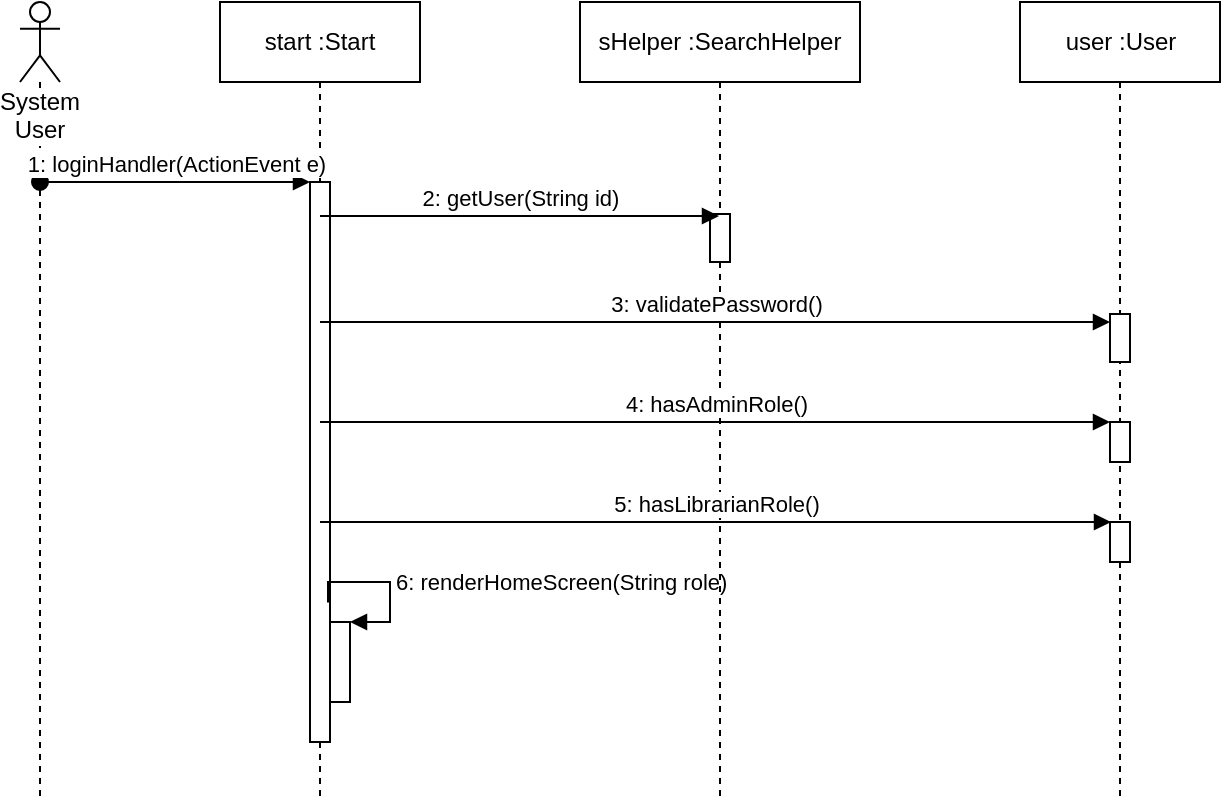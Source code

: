 <mxfile version="12.8.1" type="github">
  <diagram id="CbkJnJEh0gBc51UnrOOb" name="Page-1">
    <mxGraphModel dx="1038" dy="548" grid="1" gridSize="10" guides="1" tooltips="1" connect="1" arrows="1" fold="1" page="1" pageScale="1" pageWidth="850" pageHeight="1100" math="0" shadow="0">
      <root>
        <mxCell id="0" />
        <mxCell id="1" parent="0" />
        <mxCell id="EwqIoR-dYyj7auGb662B-1" value="System User" style="shape=umlLifeline;participant=umlActor;perimeter=lifelinePerimeter;whiteSpace=wrap;html=1;container=1;collapsible=0;recursiveResize=0;verticalAlign=top;spacingTop=36;labelBackgroundColor=#ffffff;outlineConnect=0;" vertex="1" parent="1">
          <mxGeometry x="20" y="40" width="20" height="400" as="geometry" />
        </mxCell>
        <mxCell id="EwqIoR-dYyj7auGb662B-2" value="start :Start" style="shape=umlLifeline;perimeter=lifelinePerimeter;whiteSpace=wrap;html=1;container=1;collapsible=0;recursiveResize=0;outlineConnect=0;" vertex="1" parent="1">
          <mxGeometry x="120" y="40" width="100" height="400" as="geometry" />
        </mxCell>
        <mxCell id="EwqIoR-dYyj7auGb662B-6" value="" style="html=1;points=[];perimeter=orthogonalPerimeter;" vertex="1" parent="EwqIoR-dYyj7auGb662B-2">
          <mxGeometry x="45" y="90" width="10" height="280" as="geometry" />
        </mxCell>
        <mxCell id="EwqIoR-dYyj7auGb662B-24" value="" style="html=1;points=[];perimeter=orthogonalPerimeter;" vertex="1" parent="EwqIoR-dYyj7auGb662B-2">
          <mxGeometry x="55" y="310" width="10" height="40" as="geometry" />
        </mxCell>
        <mxCell id="EwqIoR-dYyj7auGb662B-25" value="6: renderHomeScreen(String role)" style="edgeStyle=orthogonalEdgeStyle;html=1;align=left;spacingLeft=2;endArrow=block;rounded=0;entryX=1;entryY=0;exitX=0.9;exitY=0.751;exitDx=0;exitDy=0;exitPerimeter=0;" edge="1" target="EwqIoR-dYyj7auGb662B-24" parent="EwqIoR-dYyj7auGb662B-2" source="EwqIoR-dYyj7auGb662B-6">
          <mxGeometry relative="1" as="geometry">
            <mxPoint x="60" y="290" as="sourcePoint" />
            <Array as="points">
              <mxPoint x="85" y="290" />
              <mxPoint x="85" y="310" />
            </Array>
          </mxGeometry>
        </mxCell>
        <mxCell id="EwqIoR-dYyj7auGb662B-3" value="sHelper :SearchHelper&lt;br&gt;" style="shape=umlLifeline;perimeter=lifelinePerimeter;whiteSpace=wrap;html=1;container=1;collapsible=0;recursiveResize=0;outlineConnect=0;" vertex="1" parent="1">
          <mxGeometry x="300" y="40" width="140" height="400" as="geometry" />
        </mxCell>
        <mxCell id="EwqIoR-dYyj7auGb662B-10" value="" style="html=1;points=[];perimeter=orthogonalPerimeter;" vertex="1" parent="EwqIoR-dYyj7auGb662B-3">
          <mxGeometry x="65" y="106" width="10" height="24" as="geometry" />
        </mxCell>
        <mxCell id="EwqIoR-dYyj7auGb662B-7" value="1: loginHandler(ActionEvent e)" style="html=1;verticalAlign=bottom;startArrow=oval;endArrow=block;startSize=8;" edge="1" target="EwqIoR-dYyj7auGb662B-6" parent="1" source="EwqIoR-dYyj7auGb662B-1">
          <mxGeometry relative="1" as="geometry">
            <mxPoint x="105" y="120" as="sourcePoint" />
            <Array as="points">
              <mxPoint x="80" y="130" />
            </Array>
          </mxGeometry>
        </mxCell>
        <mxCell id="EwqIoR-dYyj7auGb662B-11" value="2: getUser(String id)" style="html=1;verticalAlign=bottom;endArrow=block;" edge="1" parent="1" target="EwqIoR-dYyj7auGb662B-3">
          <mxGeometry width="80" relative="1" as="geometry">
            <mxPoint x="170" y="147" as="sourcePoint" />
            <mxPoint x="350" y="147" as="targetPoint" />
          </mxGeometry>
        </mxCell>
        <mxCell id="EwqIoR-dYyj7auGb662B-12" value="user :User" style="html=1;points=[];perimeter=orthogonalPerimeter;shape=umlLifeline;participant=label;fontFamily=Helvetica;fontSize=12;fontColor=#000000;align=center;strokeColor=#000000;fillColor=#ffffff;recursiveResize=0;container=1;collapsible=0;" vertex="1" parent="1">
          <mxGeometry x="520" y="40" width="100" height="400" as="geometry" />
        </mxCell>
        <mxCell id="EwqIoR-dYyj7auGb662B-13" value="" style="html=1;points=[];perimeter=orthogonalPerimeter;" vertex="1" parent="EwqIoR-dYyj7auGb662B-12">
          <mxGeometry x="45" y="156" width="10" height="24" as="geometry" />
        </mxCell>
        <mxCell id="EwqIoR-dYyj7auGb662B-17" value="" style="html=1;points=[];perimeter=orthogonalPerimeter;" vertex="1" parent="EwqIoR-dYyj7auGb662B-12">
          <mxGeometry x="45" y="210" width="10" height="20" as="geometry" />
        </mxCell>
        <mxCell id="EwqIoR-dYyj7auGb662B-20" value="" style="html=1;points=[];perimeter=orthogonalPerimeter;" vertex="1" parent="EwqIoR-dYyj7auGb662B-12">
          <mxGeometry x="45" y="260" width="10" height="20" as="geometry" />
        </mxCell>
        <mxCell id="EwqIoR-dYyj7auGb662B-16" value="3: validatePassword()" style="html=1;verticalAlign=bottom;endArrow=block;" edge="1" parent="1" source="EwqIoR-dYyj7auGb662B-2" target="EwqIoR-dYyj7auGb662B-13">
          <mxGeometry width="80" relative="1" as="geometry">
            <mxPoint x="380" y="260" as="sourcePoint" />
            <mxPoint x="460" y="260" as="targetPoint" />
            <Array as="points">
              <mxPoint x="490" y="200" />
            </Array>
          </mxGeometry>
        </mxCell>
        <mxCell id="EwqIoR-dYyj7auGb662B-18" value="4: hasAdminRole()" style="html=1;verticalAlign=bottom;endArrow=block;" edge="1" parent="1" source="EwqIoR-dYyj7auGb662B-2" target="EwqIoR-dYyj7auGb662B-17">
          <mxGeometry width="80" relative="1" as="geometry">
            <mxPoint x="380" y="260" as="sourcePoint" />
            <mxPoint x="460" y="260" as="targetPoint" />
          </mxGeometry>
        </mxCell>
        <mxCell id="EwqIoR-dYyj7auGb662B-21" value="5:&amp;nbsp;hasLibrarianRole()" style="html=1;verticalAlign=bottom;endArrow=block;" edge="1" parent="1">
          <mxGeometry width="80" relative="1" as="geometry">
            <mxPoint x="170" y="300" as="sourcePoint" />
            <mxPoint x="565.5" y="300" as="targetPoint" />
          </mxGeometry>
        </mxCell>
      </root>
    </mxGraphModel>
  </diagram>
</mxfile>
